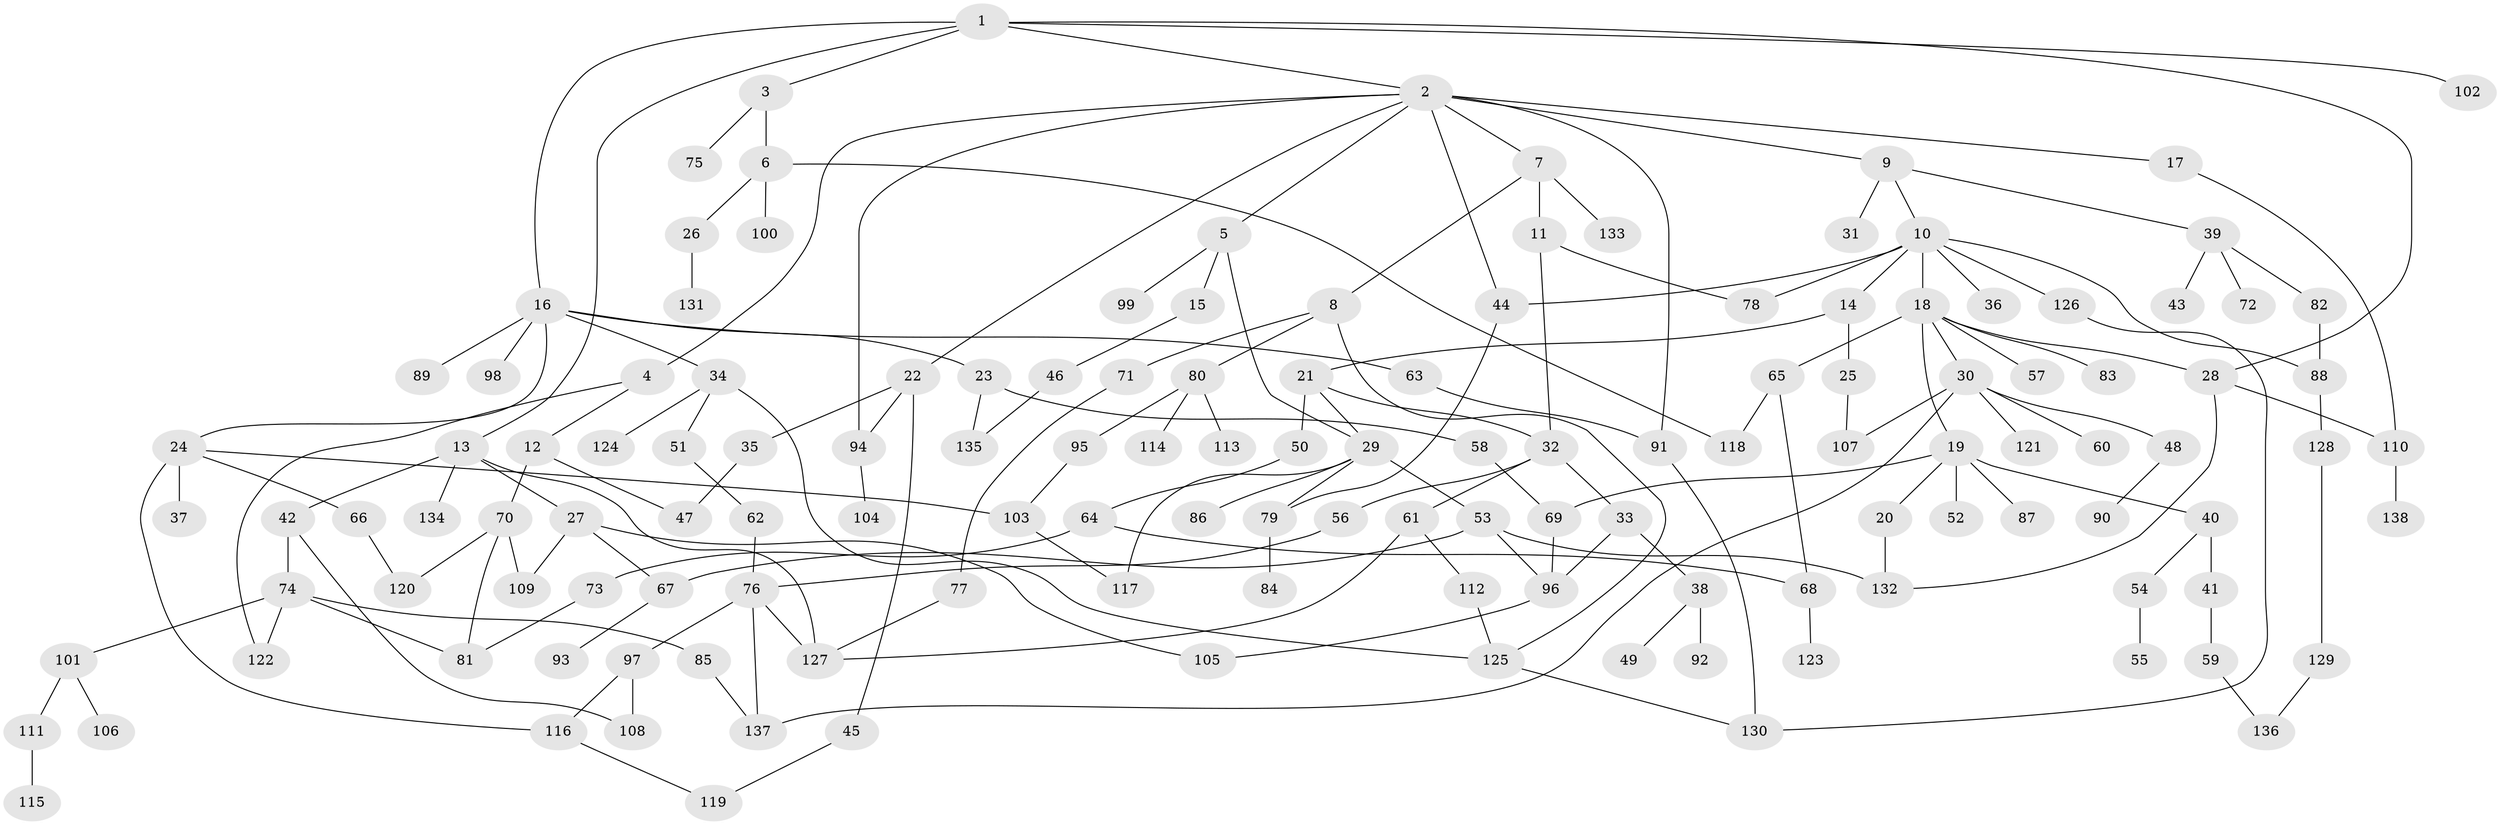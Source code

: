 // coarse degree distribution, {9: 0.010526315789473684, 11: 0.021052631578947368, 3: 0.21052631578947367, 4: 0.1368421052631579, 7: 0.021052631578947368, 6: 0.031578947368421054, 2: 0.25263157894736843, 5: 0.031578947368421054, 8: 0.010526315789473684, 1: 0.2736842105263158}
// Generated by graph-tools (version 1.1) at 2025/41/03/06/25 10:41:29]
// undirected, 138 vertices, 180 edges
graph export_dot {
graph [start="1"]
  node [color=gray90,style=filled];
  1;
  2;
  3;
  4;
  5;
  6;
  7;
  8;
  9;
  10;
  11;
  12;
  13;
  14;
  15;
  16;
  17;
  18;
  19;
  20;
  21;
  22;
  23;
  24;
  25;
  26;
  27;
  28;
  29;
  30;
  31;
  32;
  33;
  34;
  35;
  36;
  37;
  38;
  39;
  40;
  41;
  42;
  43;
  44;
  45;
  46;
  47;
  48;
  49;
  50;
  51;
  52;
  53;
  54;
  55;
  56;
  57;
  58;
  59;
  60;
  61;
  62;
  63;
  64;
  65;
  66;
  67;
  68;
  69;
  70;
  71;
  72;
  73;
  74;
  75;
  76;
  77;
  78;
  79;
  80;
  81;
  82;
  83;
  84;
  85;
  86;
  87;
  88;
  89;
  90;
  91;
  92;
  93;
  94;
  95;
  96;
  97;
  98;
  99;
  100;
  101;
  102;
  103;
  104;
  105;
  106;
  107;
  108;
  109;
  110;
  111;
  112;
  113;
  114;
  115;
  116;
  117;
  118;
  119;
  120;
  121;
  122;
  123;
  124;
  125;
  126;
  127;
  128;
  129;
  130;
  131;
  132;
  133;
  134;
  135;
  136;
  137;
  138;
  1 -- 2;
  1 -- 3;
  1 -- 13;
  1 -- 16;
  1 -- 102;
  1 -- 28;
  2 -- 4;
  2 -- 5;
  2 -- 7;
  2 -- 9;
  2 -- 17;
  2 -- 22;
  2 -- 44;
  2 -- 94;
  2 -- 91;
  3 -- 6;
  3 -- 75;
  4 -- 12;
  4 -- 122;
  5 -- 15;
  5 -- 99;
  5 -- 29;
  6 -- 26;
  6 -- 100;
  6 -- 118;
  7 -- 8;
  7 -- 11;
  7 -- 133;
  8 -- 71;
  8 -- 80;
  8 -- 125;
  9 -- 10;
  9 -- 31;
  9 -- 39;
  10 -- 14;
  10 -- 18;
  10 -- 36;
  10 -- 78;
  10 -- 88;
  10 -- 126;
  10 -- 44;
  11 -- 32;
  11 -- 78;
  12 -- 47;
  12 -- 70;
  13 -- 27;
  13 -- 42;
  13 -- 134;
  13 -- 127;
  14 -- 21;
  14 -- 25;
  15 -- 46;
  16 -- 23;
  16 -- 24;
  16 -- 34;
  16 -- 63;
  16 -- 89;
  16 -- 98;
  17 -- 110;
  18 -- 19;
  18 -- 28;
  18 -- 30;
  18 -- 57;
  18 -- 65;
  18 -- 83;
  19 -- 20;
  19 -- 40;
  19 -- 52;
  19 -- 69;
  19 -- 87;
  20 -- 132;
  21 -- 29;
  21 -- 50;
  21 -- 32;
  22 -- 35;
  22 -- 45;
  22 -- 94;
  23 -- 58;
  23 -- 135;
  24 -- 37;
  24 -- 66;
  24 -- 116;
  24 -- 103;
  25 -- 107;
  26 -- 131;
  27 -- 67;
  27 -- 109;
  27 -- 105;
  28 -- 110;
  28 -- 132;
  29 -- 53;
  29 -- 86;
  29 -- 79;
  29 -- 117;
  30 -- 48;
  30 -- 60;
  30 -- 121;
  30 -- 137;
  30 -- 107;
  32 -- 33;
  32 -- 56;
  32 -- 61;
  33 -- 38;
  33 -- 96;
  34 -- 51;
  34 -- 124;
  34 -- 125;
  35 -- 47;
  38 -- 49;
  38 -- 92;
  39 -- 43;
  39 -- 72;
  39 -- 82;
  40 -- 41;
  40 -- 54;
  41 -- 59;
  42 -- 74;
  42 -- 108;
  44 -- 79;
  45 -- 119;
  46 -- 135;
  48 -- 90;
  50 -- 64;
  51 -- 62;
  53 -- 96;
  53 -- 132;
  53 -- 67;
  54 -- 55;
  56 -- 76;
  58 -- 69;
  59 -- 136;
  61 -- 112;
  61 -- 127;
  62 -- 76;
  63 -- 91;
  64 -- 68;
  64 -- 73;
  65 -- 118;
  65 -- 68;
  66 -- 120;
  67 -- 93;
  68 -- 123;
  69 -- 96;
  70 -- 109;
  70 -- 81;
  70 -- 120;
  71 -- 77;
  73 -- 81;
  74 -- 81;
  74 -- 85;
  74 -- 101;
  74 -- 122;
  76 -- 97;
  76 -- 137;
  76 -- 127;
  77 -- 127;
  79 -- 84;
  80 -- 95;
  80 -- 113;
  80 -- 114;
  82 -- 88;
  85 -- 137;
  88 -- 128;
  91 -- 130;
  94 -- 104;
  95 -- 103;
  96 -- 105;
  97 -- 108;
  97 -- 116;
  101 -- 106;
  101 -- 111;
  103 -- 117;
  110 -- 138;
  111 -- 115;
  112 -- 125;
  116 -- 119;
  125 -- 130;
  126 -- 130;
  128 -- 129;
  129 -- 136;
}
